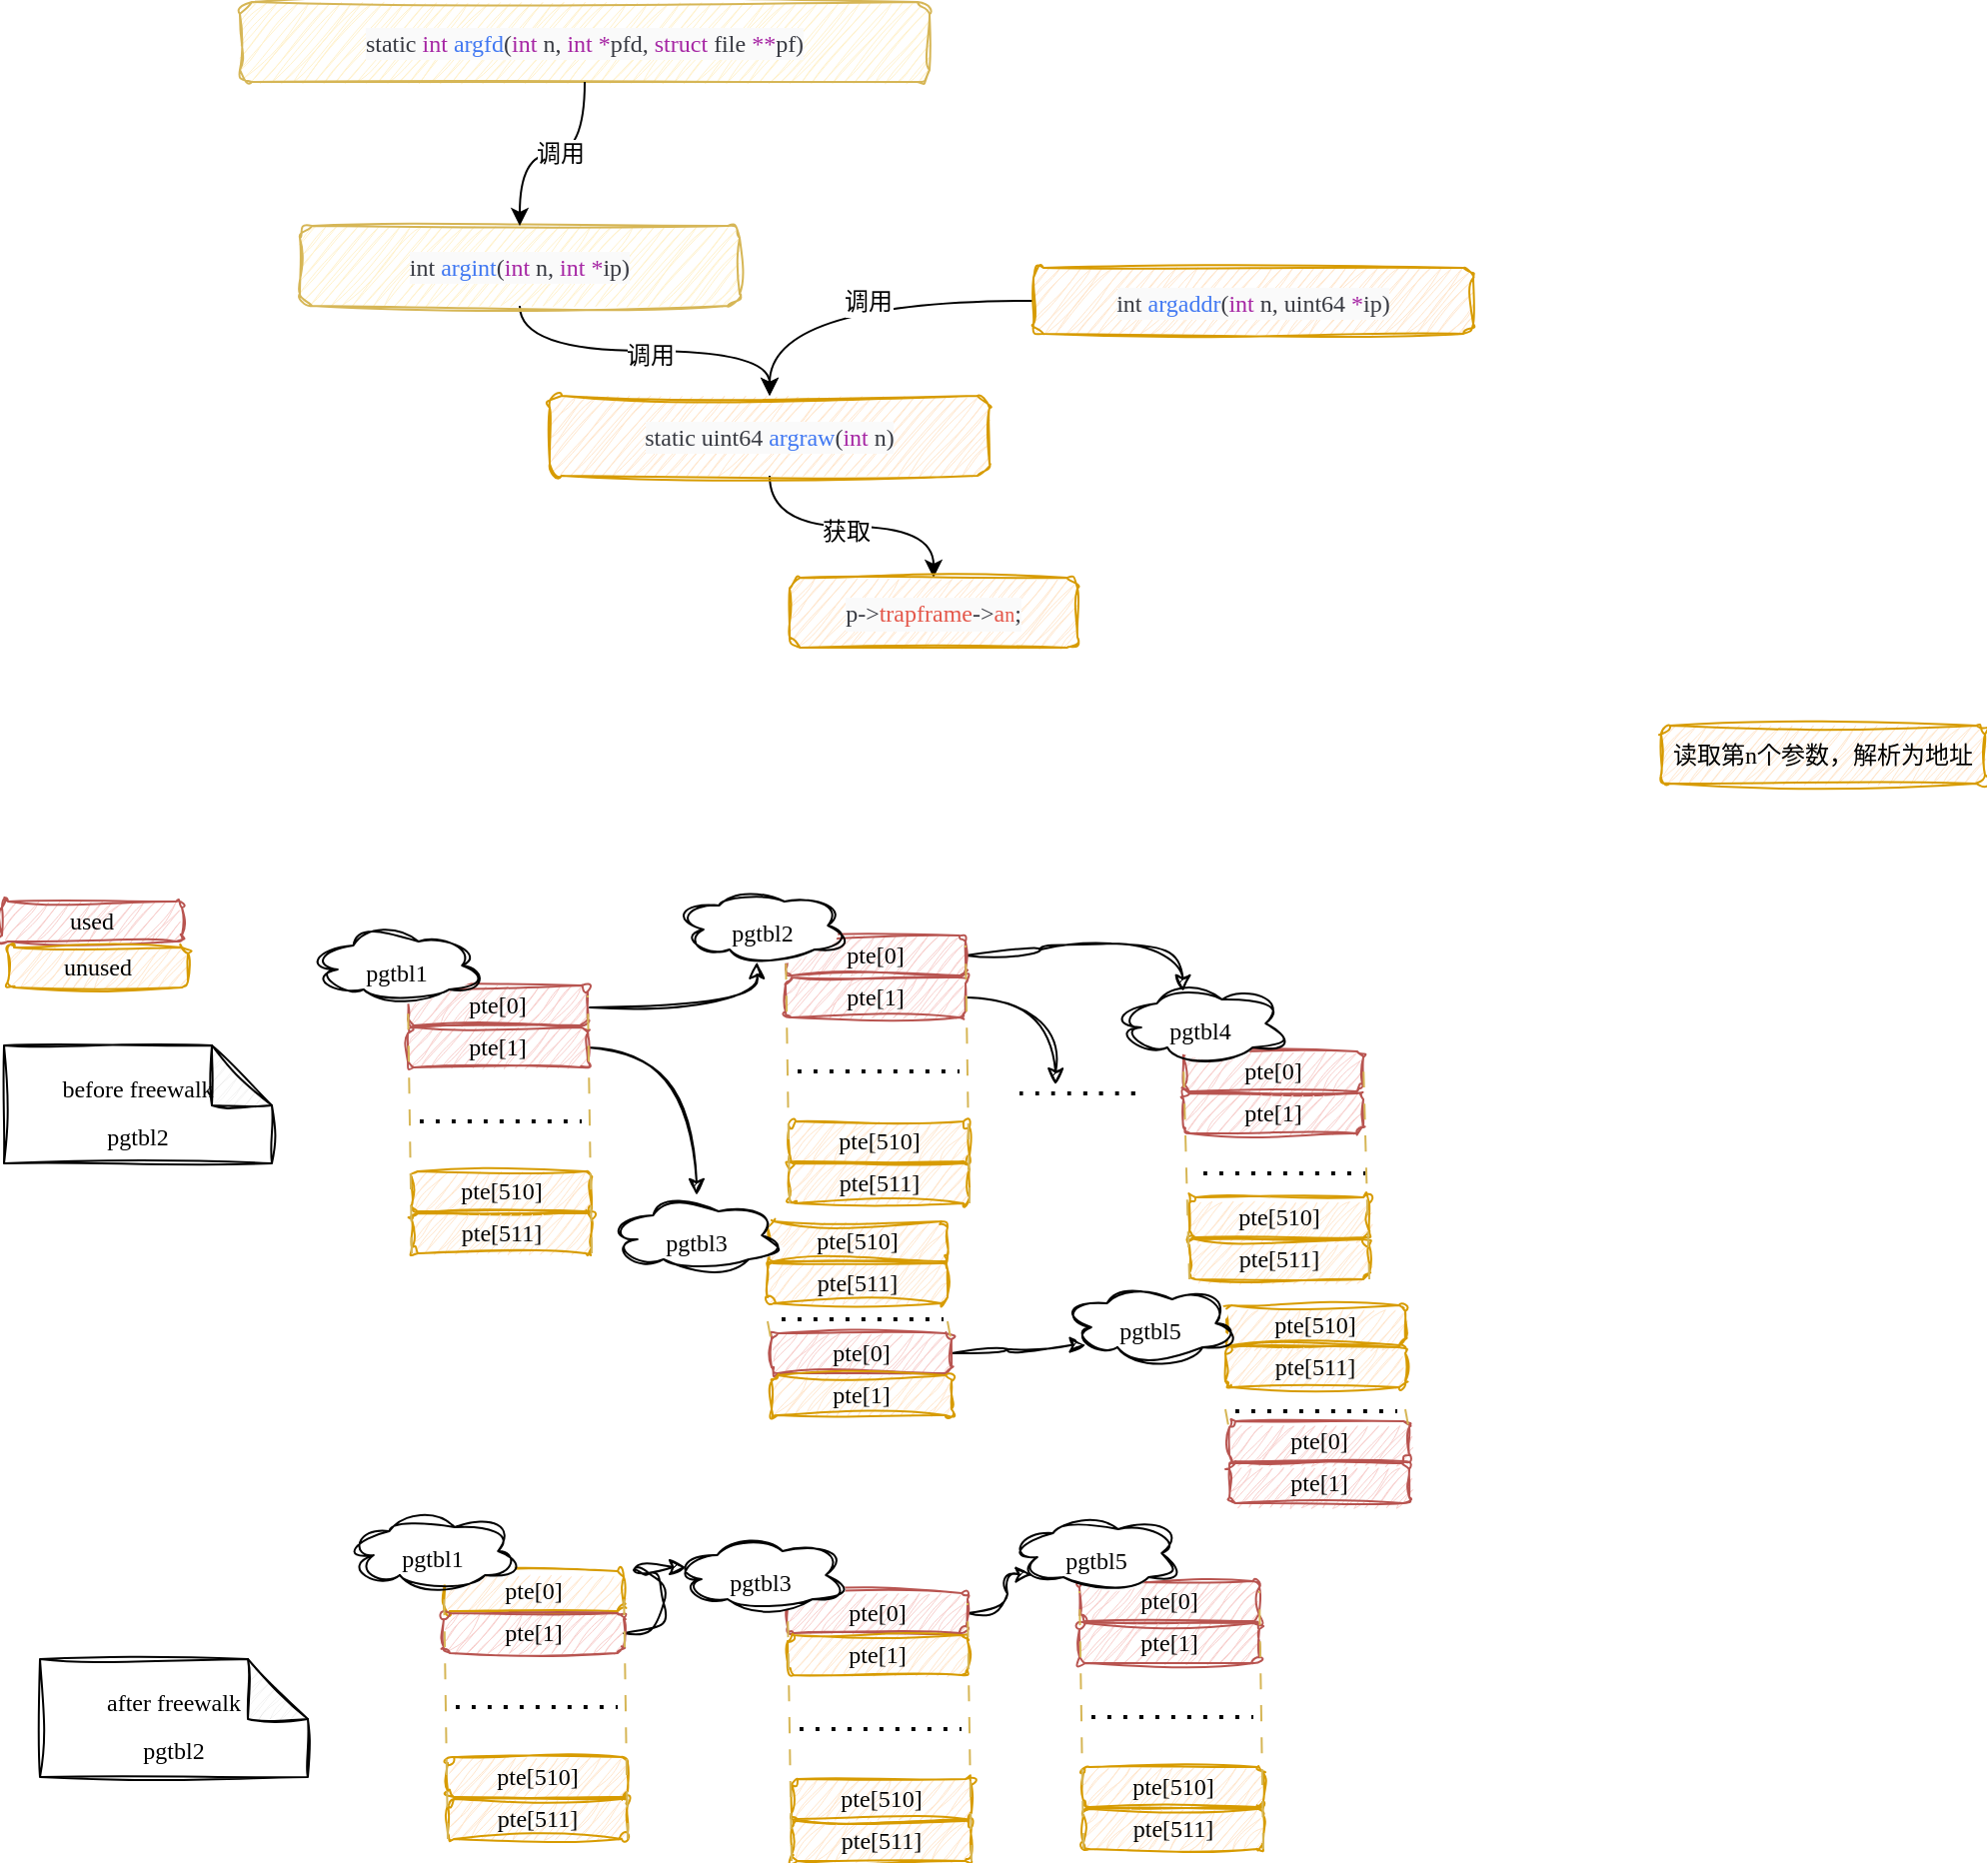 <mxfile version="21.6.8" type="github">
  <diagram name="第 1 页" id="Ilql6SfUar8j_LKBANnA">
    <mxGraphModel dx="1450" dy="574" grid="0" gridSize="10" guides="0" tooltips="1" connect="1" arrows="1" fold="1" page="0" pageScale="1" pageWidth="827" pageHeight="1169" math="0" shadow="0">
      <root>
        <mxCell id="0" />
        <mxCell id="1" parent="0" />
        <mxCell id="bTVZgc3JkK64k6gWGBFB-31" style="edgeStyle=orthogonalEdgeStyle;rounded=0;orthogonalLoop=1;jettySize=auto;html=1;fontFamily=Comic Sans MS;fontSize=12;fontColor=default;curved=1;" edge="1" parent="1" source="bTVZgc3JkK64k6gWGBFB-18" target="bTVZgc3JkK64k6gWGBFB-26">
          <mxGeometry relative="1" as="geometry" />
        </mxCell>
        <mxCell id="bTVZgc3JkK64k6gWGBFB-32" value="调用" style="edgeLabel;html=1;align=center;verticalAlign=middle;resizable=0;points=[];fontSize=12;fontFamily=Comic Sans MS;fontColor=default;" vertex="1" connectable="0" parent="bTVZgc3JkK64k6gWGBFB-31">
          <mxGeometry x="0.029" y="-2" relative="1" as="geometry">
            <mxPoint as="offset" />
          </mxGeometry>
        </mxCell>
        <mxCell id="bTVZgc3JkK64k6gWGBFB-18" value="&lt;p style=&quot;line-height: 114%; font-size: 13px;&quot;&gt;&lt;/p&gt;&lt;div style=&quot;color: rgb(56, 58, 66); background-color: rgb(250, 250, 250); line-height: 114%; font-size: 13px;&quot;&gt;&lt;div style=&quot;font-size: 12px; line-height: 16px;&quot;&gt;&lt;div&gt;int&amp;nbsp;&lt;span style=&quot;color: rgb(64, 120, 242);&quot;&gt;argint&lt;/span&gt;(&lt;span style=&quot;color: rgb(166, 38, 164);&quot;&gt;int&lt;/span&gt; n, &lt;span style=&quot;color: rgb(166, 38, 164);&quot;&gt;int&lt;/span&gt; &lt;span style=&quot;color: rgb(166, 38, 164);&quot;&gt;*&lt;/span&gt;ip)&lt;/div&gt;&lt;/div&gt;&lt;/div&gt;&lt;p style=&quot;font-size: 13px;&quot;&gt;&lt;/p&gt;" style="rounded=1;whiteSpace=wrap;html=1;fillColor=#fff2cc;strokeColor=#d6b656;sketch=1;curveFitting=1;jiggle=2;glass=0;shadow=0;rotation=0;fontFamily=Comic Sans MS;fontSize=13;" vertex="1" parent="1">
          <mxGeometry x="-145" y="121" width="220" height="40" as="geometry" />
        </mxCell>
        <mxCell id="bTVZgc3JkK64k6gWGBFB-34" style="edgeStyle=orthogonalEdgeStyle;shape=connector;curved=1;rounded=0;orthogonalLoop=1;jettySize=auto;html=1;exitX=0.5;exitY=1;exitDx=0;exitDy=0;labelBackgroundColor=default;strokeColor=default;fontFamily=Comic Sans MS;fontSize=12;fontColor=default;endArrow=classic;entryX=0.5;entryY=0;entryDx=0;entryDy=0;" edge="1" parent="1" source="bTVZgc3JkK64k6gWGBFB-26" target="bTVZgc3JkK64k6gWGBFB-36">
          <mxGeometry relative="1" as="geometry">
            <mxPoint x="204.552" y="299.172" as="targetPoint" />
          </mxGeometry>
        </mxCell>
        <mxCell id="bTVZgc3JkK64k6gWGBFB-35" value="获取" style="edgeLabel;html=1;align=center;verticalAlign=middle;resizable=0;points=[];fontSize=12;fontFamily=Comic Sans MS;fontColor=default;" vertex="1" connectable="0" parent="bTVZgc3JkK64k6gWGBFB-34">
          <mxGeometry x="-0.055" y="-2" relative="1" as="geometry">
            <mxPoint as="offset" />
          </mxGeometry>
        </mxCell>
        <mxCell id="bTVZgc3JkK64k6gWGBFB-26" value="&lt;div style=&quot;color: rgb(56, 58, 66); background-color: rgb(250, 250, 250); line-height: 16px; font-size: 13px;&quot;&gt;&lt;div style=&quot;font-size: 12px; line-height: 16px;&quot;&gt;&lt;div&gt;static uint64&amp;nbsp;&lt;span style=&quot;color: rgb(64, 120, 242);&quot;&gt;argraw&lt;/span&gt;(&lt;span style=&quot;color: rgb(166, 38, 164);&quot;&gt;int&lt;/span&gt; n)&lt;/div&gt;&lt;/div&gt;&lt;/div&gt;" style="rounded=1;whiteSpace=wrap;html=1;fillColor=#ffe6cc;strokeColor=#d79b00;glass=0;shadow=0;rotation=0;treeFolding=0;treeMoving=0;container=0;resizeHeight=0;disableMultiStrokeFill=0;sketch=1;curveFitting=1;jiggle=2;fontFamily=Comic Sans MS;fontSize=13;" vertex="1" parent="1">
          <mxGeometry x="-20" y="206" width="220" height="40" as="geometry" />
        </mxCell>
        <mxCell id="bTVZgc3JkK64k6gWGBFB-28" style="edgeStyle=orthogonalEdgeStyle;rounded=0;orthogonalLoop=1;jettySize=auto;html=1;entryX=0.5;entryY=0;entryDx=0;entryDy=0;fontFamily=Comic Sans MS;fontSize=12;fontColor=default;curved=1;" edge="1" parent="1" source="bTVZgc3JkK64k6gWGBFB-27" target="bTVZgc3JkK64k6gWGBFB-26">
          <mxGeometry relative="1" as="geometry" />
        </mxCell>
        <mxCell id="bTVZgc3JkK64k6gWGBFB-29" value="调用" style="edgeLabel;html=1;align=center;verticalAlign=middle;resizable=0;points=[];fontSize=12;fontFamily=Comic Sans MS;fontColor=default;" vertex="1" connectable="0" parent="bTVZgc3JkK64k6gWGBFB-28">
          <mxGeometry x="-0.073" relative="1" as="geometry">
            <mxPoint as="offset" />
          </mxGeometry>
        </mxCell>
        <mxCell id="bTVZgc3JkK64k6gWGBFB-27" value="&lt;div style=&quot;color: rgb(56, 58, 66); background-color: rgb(250, 250, 250); line-height: 16px; font-size: 13px;&quot;&gt;&lt;div style=&quot;font-size: 12px; line-height: 16px;&quot;&gt;&lt;div&gt;int&amp;nbsp;&lt;span style=&quot;color: rgb(64, 120, 242);&quot;&gt;argaddr&lt;/span&gt;(&lt;span style=&quot;color: rgb(166, 38, 164);&quot;&gt;int&lt;/span&gt; n, uint64 &lt;span style=&quot;color: rgb(166, 38, 164);&quot;&gt;*&lt;/span&gt;ip)&lt;/div&gt;&lt;/div&gt;&lt;/div&gt;" style="rounded=1;whiteSpace=wrap;html=1;fillColor=#ffe6cc;strokeColor=#d79b00;glass=0;shadow=0;rotation=0;treeFolding=0;treeMoving=0;container=0;resizeHeight=0;disableMultiStrokeFill=0;sketch=1;curveFitting=1;jiggle=2;fontFamily=Comic Sans MS;fontSize=13;" vertex="1" parent="1">
          <mxGeometry x="222" y="142" width="220" height="33" as="geometry" />
        </mxCell>
        <mxCell id="bTVZgc3JkK64k6gWGBFB-36" value="&lt;div style=&quot;color: rgb(56, 58, 66); background-color: rgb(250, 250, 250); line-height: 16px;&quot;&gt;p-&amp;gt;&lt;span style=&quot;color: #e45649;&quot;&gt;trapframe&lt;/span&gt;-&amp;gt;&lt;span style=&quot;color: #e45649;&quot;&gt;a&lt;span style=&quot;font-size: 10px;&quot;&gt;n&lt;/span&gt;&lt;/span&gt;;&lt;/div&gt;" style="rounded=1;whiteSpace=wrap;html=1;shadow=0;glass=0;sketch=1;jiggle=2;curveFitting=1;strokeColor=#d79b00;fontFamily=Comic Sans MS;fontSize=12;fontColor=default;fillColor=#ffe6cc;" vertex="1" parent="1">
          <mxGeometry x="100" y="297" width="144" height="35" as="geometry" />
        </mxCell>
        <mxCell id="bTVZgc3JkK64k6gWGBFB-37" value="读取第n个参数，解析为地址" style="rounded=1;whiteSpace=wrap;html=1;shadow=0;glass=0;sketch=1;jiggle=2;curveFitting=1;strokeColor=#d79b00;fontFamily=Comic Sans MS;fontSize=12;fontColor=default;fillColor=#ffe6cc;" vertex="1" parent="1">
          <mxGeometry x="536" y="371" width="162" height="29" as="geometry" />
        </mxCell>
        <mxCell id="bTVZgc3JkK64k6gWGBFB-38" value="&lt;p style=&quot;line-height: 114%; font-size: 13px;&quot;&gt;&lt;/p&gt;&lt;div style=&quot;color: rgb(56, 58, 66); background-color: rgb(250, 250, 250); line-height: 114%; font-size: 13px;&quot;&gt;&lt;div style=&quot;font-size: 12px; line-height: 16px;&quot;&gt;&lt;div style=&quot;text-align: left;&quot;&gt;static &lt;span style=&quot;color: rgb(166, 38, 164);&quot;&gt;int&amp;nbsp;&lt;/span&gt;&lt;span style=&quot;color: rgb(64, 120, 242);&quot;&gt;argfd&lt;/span&gt;(&lt;span style=&quot;color: rgb(166, 38, 164);&quot;&gt;int&lt;/span&gt; n, &lt;span style=&quot;color: rgb(166, 38, 164);&quot;&gt;int&lt;/span&gt; &lt;span style=&quot;color: rgb(166, 38, 164);&quot;&gt;*&lt;/span&gt;pfd, &lt;span style=&quot;color: rgb(166, 38, 164);&quot;&gt;struct&lt;/span&gt; file &lt;span style=&quot;color: rgb(166, 38, 164);&quot;&gt;**&lt;/span&gt;pf)&lt;br&gt;&lt;/div&gt;&lt;/div&gt;&lt;/div&gt;&lt;p style=&quot;font-size: 13px;&quot;&gt;&lt;/p&gt;" style="rounded=1;whiteSpace=wrap;html=1;fillColor=#fff2cc;strokeColor=#d6b656;sketch=1;curveFitting=1;jiggle=2;glass=0;shadow=0;rotation=0;fontFamily=Comic Sans MS;fontSize=13;" vertex="1" parent="1">
          <mxGeometry x="-175" y="9" width="345" height="40" as="geometry" />
        </mxCell>
        <mxCell id="bTVZgc3JkK64k6gWGBFB-39" style="edgeStyle=orthogonalEdgeStyle;rounded=0;orthogonalLoop=1;jettySize=auto;html=1;entryX=0.5;entryY=0;entryDx=0;entryDy=0;fontFamily=Comic Sans MS;fontSize=12;fontColor=default;curved=1;exitX=0.5;exitY=1;exitDx=0;exitDy=0;" edge="1" parent="1" source="bTVZgc3JkK64k6gWGBFB-38" target="bTVZgc3JkK64k6gWGBFB-18">
          <mxGeometry relative="1" as="geometry">
            <mxPoint x="232" y="168" as="sourcePoint" />
            <mxPoint x="100" y="216" as="targetPoint" />
          </mxGeometry>
        </mxCell>
        <mxCell id="bTVZgc3JkK64k6gWGBFB-40" value="调用" style="edgeLabel;html=1;align=center;verticalAlign=middle;resizable=0;points=[];fontSize=12;fontFamily=Comic Sans MS;fontColor=default;" vertex="1" connectable="0" parent="bTVZgc3JkK64k6gWGBFB-39">
          <mxGeometry x="-0.073" relative="1" as="geometry">
            <mxPoint as="offset" />
          </mxGeometry>
        </mxCell>
        <mxCell id="bTVZgc3JkK64k6gWGBFB-45" value="pte[0]" style="rounded=1;whiteSpace=wrap;html=1;fillColor=#f8cecc;strokeColor=#b85450;sketch=1;curveFitting=1;jiggle=2;glass=0;shadow=0;rotation=0;fontFamily=Comic Sans MS;fontSize=12;" vertex="1" parent="1">
          <mxGeometry x="-91" y="501" width="90" height="20" as="geometry" />
        </mxCell>
        <mxCell id="bTVZgc3JkK64k6gWGBFB-72" style="edgeStyle=orthogonalEdgeStyle;rounded=0;sketch=1;hachureGap=4;jiggle=2;curveFitting=1;orthogonalLoop=1;jettySize=auto;html=1;entryX=0.467;entryY=0.958;entryDx=0;entryDy=0;entryPerimeter=0;fontFamily=Comic Sans MS;fontSource=https%3A%2F%2Ffonts.googleapis.com%2Fcss%3Ffamily%3DArchitects%2BDaughter;fontSize=20;fontColor=default;curved=1;" edge="1" parent="1" target="bTVZgc3JkK64k6gWGBFB-62">
          <mxGeometry relative="1" as="geometry">
            <mxPoint y="512" as="sourcePoint" />
          </mxGeometry>
        </mxCell>
        <mxCell id="bTVZgc3JkK64k6gWGBFB-83" style="edgeStyle=orthogonalEdgeStyle;shape=connector;curved=1;rounded=0;sketch=1;hachureGap=4;jiggle=2;curveFitting=1;orthogonalLoop=1;jettySize=auto;html=1;labelBackgroundColor=default;strokeColor=default;fontFamily=Comic Sans MS;fontSource=https%3A%2F%2Ffonts.googleapis.com%2Fcss%3Ffamily%3DArchitects%2BDaughter;fontSize=20;fontColor=default;endArrow=classic;" edge="1" parent="1" source="bTVZgc3JkK64k6gWGBFB-46" target="bTVZgc3JkK64k6gWGBFB-70">
          <mxGeometry relative="1" as="geometry" />
        </mxCell>
        <mxCell id="bTVZgc3JkK64k6gWGBFB-46" value="pte[1]" style="rounded=1;whiteSpace=wrap;html=1;fillColor=#f8cecc;strokeColor=#b85450;sketch=1;curveFitting=1;jiggle=2;glass=0;shadow=0;rotation=0;fontFamily=Comic Sans MS;fontSize=12;" vertex="1" parent="1">
          <mxGeometry x="-91" y="522" width="90" height="20" as="geometry" />
        </mxCell>
        <mxCell id="bTVZgc3JkK64k6gWGBFB-47" value="pte[510]" style="rounded=1;whiteSpace=wrap;html=1;fillColor=#ffe6cc;strokeColor=#d79b00;sketch=1;curveFitting=1;jiggle=2;glass=0;shadow=0;rotation=0;fontFamily=Comic Sans MS;fontSize=12;" vertex="1" parent="1">
          <mxGeometry x="-89" y="594" width="90" height="20" as="geometry" />
        </mxCell>
        <mxCell id="bTVZgc3JkK64k6gWGBFB-48" value="pte[511]" style="rounded=1;whiteSpace=wrap;html=1;fillColor=#ffe6cc;strokeColor=#d79b00;sketch=1;curveFitting=1;jiggle=2;glass=0;shadow=0;rotation=0;fontFamily=Comic Sans MS;fontSize=12;fontColor=default;" vertex="1" parent="1">
          <mxGeometry x="-89" y="615" width="90" height="20" as="geometry" />
        </mxCell>
        <mxCell id="bTVZgc3JkK64k6gWGBFB-49" value="" style="endArrow=none;dashed=1;html=1;dashPattern=1 3;strokeWidth=2;rounded=0;labelBackgroundColor=default;strokeColor=default;fontFamily=Comic Sans MS;fontSize=12;fontColor=default;shape=connector;curved=1;" edge="1" parent="1">
          <mxGeometry width="50" height="50" relative="1" as="geometry">
            <mxPoint x="-85" y="569" as="sourcePoint" />
            <mxPoint x="-4" y="569" as="targetPoint" />
          </mxGeometry>
        </mxCell>
        <mxCell id="bTVZgc3JkK64k6gWGBFB-50" value="" style="endArrow=none;html=1;rounded=0;labelBackgroundColor=default;strokeColor=#d6b656;fontFamily=Comic Sans MS;fontSize=12;fontColor=default;shape=connector;curved=1;entryX=0;entryY=0.25;entryDx=0;entryDy=0;exitX=0;exitY=1;exitDx=0;exitDy=0;fillColor=#fff2cc;dashed=1;dashPattern=8 8;" edge="1" parent="1" source="bTVZgc3JkK64k6gWGBFB-48" target="bTVZgc3JkK64k6gWGBFB-45">
          <mxGeometry width="50" height="50" relative="1" as="geometry">
            <mxPoint x="111" y="615" as="sourcePoint" />
            <mxPoint x="161" y="565" as="targetPoint" />
          </mxGeometry>
        </mxCell>
        <mxCell id="bTVZgc3JkK64k6gWGBFB-51" value="" style="endArrow=none;html=1;rounded=0;labelBackgroundColor=default;strokeColor=#d6b656;fontFamily=Comic Sans MS;fontSize=12;fontColor=default;shape=connector;curved=1;entryX=1;entryY=0.25;entryDx=0;entryDy=0;exitX=1;exitY=1;exitDx=0;exitDy=0;fillColor=#fff2cc;dashed=1;dashPattern=8 8;" edge="1" parent="1" source="bTVZgc3JkK64k6gWGBFB-48" target="bTVZgc3JkK64k6gWGBFB-45">
          <mxGeometry width="50" height="50" relative="1" as="geometry">
            <mxPoint x="-79" y="645" as="sourcePoint" />
            <mxPoint x="-81" y="516" as="targetPoint" />
          </mxGeometry>
        </mxCell>
        <mxCell id="bTVZgc3JkK64k6gWGBFB-53" value="&lt;font style=&quot;font-size: 12px;&quot;&gt;pgtbl1&lt;/font&gt;" style="ellipse;shape=cloud;whiteSpace=wrap;html=1;sketch=1;hachureGap=4;jiggle=2;curveFitting=1;fontFamily=Comic Sans MS;fontSize=20;" vertex="1" parent="1">
          <mxGeometry x="-140" y="471" width="87" height="40" as="geometry" />
        </mxCell>
        <mxCell id="bTVZgc3JkK64k6gWGBFB-86" style="edgeStyle=orthogonalEdgeStyle;shape=connector;curved=1;rounded=0;sketch=1;hachureGap=4;jiggle=2;curveFitting=1;orthogonalLoop=1;jettySize=auto;html=1;entryX=0.4;entryY=0.1;entryDx=0;entryDy=0;entryPerimeter=0;labelBackgroundColor=default;strokeColor=default;fontFamily=Comic Sans MS;fontSource=https%3A%2F%2Ffonts.googleapis.com%2Fcss%3Ffamily%3DArchitects%2BDaughter;fontSize=20;fontColor=default;endArrow=classic;" edge="1" parent="1" source="bTVZgc3JkK64k6gWGBFB-55" target="bTVZgc3JkK64k6gWGBFB-85">
          <mxGeometry relative="1" as="geometry" />
        </mxCell>
        <mxCell id="bTVZgc3JkK64k6gWGBFB-55" value="pte[0]" style="rounded=1;whiteSpace=wrap;html=1;fillColor=#f8cecc;strokeColor=#b85450;sketch=1;curveFitting=1;jiggle=2;glass=0;shadow=0;rotation=0;fontFamily=Comic Sans MS;fontSize=12;" vertex="1" parent="1">
          <mxGeometry x="98" y="476" width="90" height="20" as="geometry" />
        </mxCell>
        <mxCell id="bTVZgc3JkK64k6gWGBFB-97" style="edgeStyle=orthogonalEdgeStyle;shape=connector;curved=1;rounded=0;sketch=1;hachureGap=4;jiggle=2;curveFitting=1;orthogonalLoop=1;jettySize=auto;html=1;labelBackgroundColor=default;strokeColor=default;fontFamily=Comic Sans MS;fontSource=https%3A%2F%2Ffonts.googleapis.com%2Fcss%3Ffamily%3DArchitects%2BDaughter;fontSize=20;fontColor=default;endArrow=classic;" edge="1" parent="1" source="bTVZgc3JkK64k6gWGBFB-56">
          <mxGeometry relative="1" as="geometry">
            <mxPoint x="233.0" y="550.667" as="targetPoint" />
          </mxGeometry>
        </mxCell>
        <mxCell id="bTVZgc3JkK64k6gWGBFB-56" value="pte[1]" style="rounded=1;whiteSpace=wrap;html=1;fillColor=#f8cecc;strokeColor=#b85450;sketch=1;curveFitting=1;jiggle=2;glass=0;shadow=0;rotation=0;fontFamily=Comic Sans MS;fontSize=12;" vertex="1" parent="1">
          <mxGeometry x="98" y="497" width="90" height="20" as="geometry" />
        </mxCell>
        <mxCell id="bTVZgc3JkK64k6gWGBFB-57" value="pte[510]" style="rounded=1;whiteSpace=wrap;html=1;fillColor=#ffe6cc;strokeColor=#d79b00;sketch=1;curveFitting=1;jiggle=2;glass=0;shadow=0;rotation=0;fontFamily=Comic Sans MS;fontSize=12;fontColor=default;" vertex="1" parent="1">
          <mxGeometry x="100" y="569" width="90" height="20" as="geometry" />
        </mxCell>
        <mxCell id="bTVZgc3JkK64k6gWGBFB-58" value="pte[511]" style="rounded=1;whiteSpace=wrap;html=1;fillColor=#ffe6cc;strokeColor=#d79b00;sketch=1;curveFitting=1;jiggle=2;glass=0;shadow=0;rotation=0;fontFamily=Comic Sans MS;fontSize=12;fontColor=default;" vertex="1" parent="1">
          <mxGeometry x="100" y="590" width="90" height="20" as="geometry" />
        </mxCell>
        <mxCell id="bTVZgc3JkK64k6gWGBFB-59" value="" style="endArrow=none;dashed=1;html=1;dashPattern=1 3;strokeWidth=2;rounded=0;labelBackgroundColor=default;strokeColor=default;fontFamily=Comic Sans MS;fontSize=12;fontColor=default;shape=connector;curved=1;" edge="1" parent="1">
          <mxGeometry width="50" height="50" relative="1" as="geometry">
            <mxPoint x="104" y="544" as="sourcePoint" />
            <mxPoint x="185" y="544" as="targetPoint" />
          </mxGeometry>
        </mxCell>
        <mxCell id="bTVZgc3JkK64k6gWGBFB-60" value="" style="endArrow=none;html=1;rounded=0;labelBackgroundColor=default;strokeColor=#d6b656;fontFamily=Comic Sans MS;fontSize=12;fontColor=default;shape=connector;curved=1;entryX=0;entryY=0.25;entryDx=0;entryDy=0;exitX=0;exitY=1;exitDx=0;exitDy=0;fillColor=#fff2cc;dashed=1;dashPattern=8 8;" edge="1" parent="1" source="bTVZgc3JkK64k6gWGBFB-58" target="bTVZgc3JkK64k6gWGBFB-55">
          <mxGeometry width="50" height="50" relative="1" as="geometry">
            <mxPoint x="300" y="590" as="sourcePoint" />
            <mxPoint x="350" y="540" as="targetPoint" />
          </mxGeometry>
        </mxCell>
        <mxCell id="bTVZgc3JkK64k6gWGBFB-61" value="" style="endArrow=none;html=1;rounded=0;labelBackgroundColor=default;strokeColor=#d6b656;fontFamily=Comic Sans MS;fontSize=12;fontColor=default;shape=connector;curved=1;entryX=1;entryY=0.25;entryDx=0;entryDy=0;exitX=1;exitY=1;exitDx=0;exitDy=0;fillColor=#fff2cc;dashed=1;dashPattern=8 8;" edge="1" parent="1" source="bTVZgc3JkK64k6gWGBFB-58" target="bTVZgc3JkK64k6gWGBFB-55">
          <mxGeometry width="50" height="50" relative="1" as="geometry">
            <mxPoint x="110" y="620" as="sourcePoint" />
            <mxPoint x="108" y="491" as="targetPoint" />
          </mxGeometry>
        </mxCell>
        <mxCell id="bTVZgc3JkK64k6gWGBFB-62" value="&lt;font style=&quot;font-size: 12px;&quot;&gt;pgtbl2&lt;/font&gt;" style="ellipse;shape=cloud;whiteSpace=wrap;html=1;sketch=1;hachureGap=4;jiggle=2;curveFitting=1;fontFamily=Comic Sans MS;fontSize=20;" vertex="1" parent="1">
          <mxGeometry x="43" y="451" width="87" height="40" as="geometry" />
        </mxCell>
        <mxCell id="bTVZgc3JkK64k6gWGBFB-96" style="edgeStyle=orthogonalEdgeStyle;shape=connector;curved=1;rounded=0;sketch=1;hachureGap=4;jiggle=2;curveFitting=1;orthogonalLoop=1;jettySize=auto;html=1;entryX=0.13;entryY=0.77;entryDx=0;entryDy=0;entryPerimeter=0;labelBackgroundColor=default;strokeColor=default;fontFamily=Comic Sans MS;fontSource=https%3A%2F%2Ffonts.googleapis.com%2Fcss%3Ffamily%3DArchitects%2BDaughter;fontSize=20;fontColor=default;endArrow=classic;" edge="1" parent="1" source="bTVZgc3JkK64k6gWGBFB-63" target="bTVZgc3JkK64k6gWGBFB-94">
          <mxGeometry relative="1" as="geometry" />
        </mxCell>
        <mxCell id="bTVZgc3JkK64k6gWGBFB-63" value="pte[0]" style="rounded=1;whiteSpace=wrap;html=1;fillColor=#f8cecc;strokeColor=#b85450;sketch=1;curveFitting=1;jiggle=2;glass=0;shadow=0;rotation=0;fontFamily=Comic Sans MS;fontSize=12;" vertex="1" parent="1">
          <mxGeometry x="91" y="675" width="90" height="20" as="geometry" />
        </mxCell>
        <mxCell id="bTVZgc3JkK64k6gWGBFB-64" value="pte[1]" style="rounded=1;whiteSpace=wrap;html=1;fillColor=#ffe6cc;strokeColor=#d79b00;sketch=1;curveFitting=1;jiggle=2;glass=0;shadow=0;rotation=0;fontFamily=Comic Sans MS;fontSize=12;" vertex="1" parent="1">
          <mxGeometry x="91" y="696" width="90" height="20" as="geometry" />
        </mxCell>
        <mxCell id="bTVZgc3JkK64k6gWGBFB-65" value="pte[510]" style="rounded=1;whiteSpace=wrap;html=1;fillColor=#ffe6cc;strokeColor=#d79b00;sketch=1;curveFitting=1;jiggle=2;glass=0;shadow=0;rotation=0;fontFamily=Comic Sans MS;fontSize=12;fontColor=default;" vertex="1" parent="1">
          <mxGeometry x="89" y="619" width="90" height="20" as="geometry" />
        </mxCell>
        <mxCell id="bTVZgc3JkK64k6gWGBFB-66" value="pte[511]" style="rounded=1;whiteSpace=wrap;html=1;fillColor=#ffe6cc;strokeColor=#d79b00;sketch=1;curveFitting=1;jiggle=2;glass=0;shadow=0;rotation=0;fontFamily=Comic Sans MS;fontSize=12;fontColor=default;" vertex="1" parent="1">
          <mxGeometry x="89" y="640" width="90" height="20" as="geometry" />
        </mxCell>
        <mxCell id="bTVZgc3JkK64k6gWGBFB-67" value="" style="endArrow=none;dashed=1;html=1;dashPattern=1 3;strokeWidth=2;rounded=0;labelBackgroundColor=default;strokeColor=default;fontFamily=Comic Sans MS;fontSize=12;fontColor=default;shape=connector;curved=1;" edge="1" parent="1">
          <mxGeometry width="50" height="50" relative="1" as="geometry">
            <mxPoint x="96" y="668" as="sourcePoint" />
            <mxPoint x="177" y="668" as="targetPoint" />
          </mxGeometry>
        </mxCell>
        <mxCell id="bTVZgc3JkK64k6gWGBFB-68" value="" style="endArrow=none;html=1;rounded=0;labelBackgroundColor=default;strokeColor=#d6b656;fontFamily=Comic Sans MS;fontSize=12;fontColor=default;shape=connector;curved=1;entryX=0;entryY=0.25;entryDx=0;entryDy=0;exitX=0;exitY=1;exitDx=0;exitDy=0;fillColor=#fff2cc;dashed=1;dashPattern=8 8;" edge="1" parent="1" target="bTVZgc3JkK64k6gWGBFB-63">
          <mxGeometry width="50" height="50" relative="1" as="geometry">
            <mxPoint x="89.0" y="669" as="sourcePoint" />
            <mxPoint x="343" y="739" as="targetPoint" />
          </mxGeometry>
        </mxCell>
        <mxCell id="bTVZgc3JkK64k6gWGBFB-69" value="" style="endArrow=none;html=1;rounded=0;labelBackgroundColor=default;strokeColor=#d6b656;fontFamily=Comic Sans MS;fontSize=12;fontColor=default;shape=connector;curved=1;entryX=1;entryY=0.25;entryDx=0;entryDy=0;exitX=1;exitY=1;exitDx=0;exitDy=0;fillColor=#fff2cc;dashed=1;dashPattern=8 8;" edge="1" parent="1" target="bTVZgc3JkK64k6gWGBFB-63">
          <mxGeometry width="50" height="50" relative="1" as="geometry">
            <mxPoint x="179" y="669" as="sourcePoint" />
            <mxPoint x="101" y="690" as="targetPoint" />
          </mxGeometry>
        </mxCell>
        <mxCell id="bTVZgc3JkK64k6gWGBFB-70" value="&lt;font style=&quot;font-size: 12px;&quot;&gt;pgtbl3&lt;/font&gt;" style="ellipse;shape=cloud;whiteSpace=wrap;html=1;sketch=1;hachureGap=4;jiggle=2;curveFitting=1;fontFamily=Comic Sans MS;fontSize=20;" vertex="1" parent="1">
          <mxGeometry x="10" y="606" width="87" height="40" as="geometry" />
        </mxCell>
        <mxCell id="bTVZgc3JkK64k6gWGBFB-75" value="&lt;font style=&quot;font-size: 12px;&quot;&gt;before freewalk&lt;br&gt;pgtbl2&lt;br&gt;&lt;/font&gt;" style="shape=note;whiteSpace=wrap;html=1;backgroundOutline=1;darkOpacity=0.05;sketch=1;hachureGap=4;jiggle=2;curveFitting=1;strokeColor=default;fontFamily=Comic Sans MS;fontSource=https%3A%2F%2Ffonts.googleapis.com%2Fcss%3Ffamily%3DArchitects%2BDaughter;fontSize=20;fontColor=default;fillColor=default;" vertex="1" parent="1">
          <mxGeometry x="-293" y="531" width="134" height="59" as="geometry" />
        </mxCell>
        <mxCell id="bTVZgc3JkK64k6gWGBFB-76" value="pte[0]" style="rounded=1;whiteSpace=wrap;html=1;fillColor=#f8cecc;strokeColor=#b85450;sketch=1;curveFitting=1;jiggle=2;glass=0;shadow=0;rotation=0;fontFamily=Comic Sans MS;fontSize=12;" vertex="1" parent="1">
          <mxGeometry x="297" y="534" width="90" height="20" as="geometry" />
        </mxCell>
        <mxCell id="bTVZgc3JkK64k6gWGBFB-77" value="pte[1]" style="rounded=1;whiteSpace=wrap;html=1;fillColor=#f8cecc;strokeColor=#b85450;sketch=1;curveFitting=1;jiggle=2;glass=0;shadow=0;rotation=0;fontFamily=Comic Sans MS;fontSize=12;" vertex="1" parent="1">
          <mxGeometry x="297" y="555" width="90" height="20" as="geometry" />
        </mxCell>
        <mxCell id="bTVZgc3JkK64k6gWGBFB-78" value="pte[510]" style="rounded=1;whiteSpace=wrap;html=1;fillColor=#ffe6cc;strokeColor=#d79b00;sketch=1;curveFitting=1;jiggle=2;glass=0;shadow=0;rotation=0;fontFamily=Comic Sans MS;fontSize=12;fontColor=default;" vertex="1" parent="1">
          <mxGeometry x="300" y="607" width="90" height="20" as="geometry" />
        </mxCell>
        <mxCell id="bTVZgc3JkK64k6gWGBFB-79" value="pte[511]" style="rounded=1;whiteSpace=wrap;html=1;fillColor=#ffe6cc;strokeColor=#d79b00;sketch=1;curveFitting=1;jiggle=2;glass=0;shadow=0;rotation=0;fontFamily=Comic Sans MS;fontSize=12;fontColor=default;" vertex="1" parent="1">
          <mxGeometry x="300" y="628" width="90" height="20" as="geometry" />
        </mxCell>
        <mxCell id="bTVZgc3JkK64k6gWGBFB-80" value="" style="endArrow=none;dashed=1;html=1;dashPattern=1 3;strokeWidth=2;rounded=0;labelBackgroundColor=default;strokeColor=default;fontFamily=Comic Sans MS;fontSize=12;fontColor=default;shape=connector;curved=1;" edge="1" parent="1">
          <mxGeometry width="50" height="50" relative="1" as="geometry">
            <mxPoint x="307" y="595" as="sourcePoint" />
            <mxPoint x="388" y="595" as="targetPoint" />
          </mxGeometry>
        </mxCell>
        <mxCell id="bTVZgc3JkK64k6gWGBFB-81" value="" style="endArrow=none;html=1;rounded=0;labelBackgroundColor=default;strokeColor=#d6b656;fontFamily=Comic Sans MS;fontSize=12;fontColor=default;shape=connector;curved=1;entryX=0;entryY=0.25;entryDx=0;entryDy=0;exitX=0;exitY=1;exitDx=0;exitDy=0;fillColor=#fff2cc;dashed=1;dashPattern=8 8;" edge="1" parent="1" source="bTVZgc3JkK64k6gWGBFB-79" target="bTVZgc3JkK64k6gWGBFB-76">
          <mxGeometry width="50" height="50" relative="1" as="geometry">
            <mxPoint x="499" y="648" as="sourcePoint" />
            <mxPoint x="549" y="598" as="targetPoint" />
          </mxGeometry>
        </mxCell>
        <mxCell id="bTVZgc3JkK64k6gWGBFB-82" value="" style="endArrow=none;html=1;rounded=0;labelBackgroundColor=default;strokeColor=#d6b656;fontFamily=Comic Sans MS;fontSize=12;fontColor=default;shape=connector;curved=1;entryX=1;entryY=0.25;entryDx=0;entryDy=0;exitX=1;exitY=1;exitDx=0;exitDy=0;fillColor=#fff2cc;dashed=1;dashPattern=8 8;" edge="1" parent="1" source="bTVZgc3JkK64k6gWGBFB-79" target="bTVZgc3JkK64k6gWGBFB-76">
          <mxGeometry width="50" height="50" relative="1" as="geometry">
            <mxPoint x="309" y="678" as="sourcePoint" />
            <mxPoint x="307" y="549" as="targetPoint" />
          </mxGeometry>
        </mxCell>
        <mxCell id="bTVZgc3JkK64k6gWGBFB-85" value="&lt;font style=&quot;font-size: 12px;&quot;&gt;pgtbl4&lt;/font&gt;" style="ellipse;shape=cloud;whiteSpace=wrap;html=1;sketch=1;hachureGap=4;jiggle=2;curveFitting=1;fontFamily=Comic Sans MS;fontSize=20;" vertex="1" parent="1">
          <mxGeometry x="262" y="500" width="87" height="40" as="geometry" />
        </mxCell>
        <mxCell id="bTVZgc3JkK64k6gWGBFB-87" value="pte[0]" style="rounded=1;whiteSpace=wrap;html=1;fillColor=#f8cecc;strokeColor=#b85450;sketch=1;curveFitting=1;jiggle=2;glass=0;shadow=0;rotation=0;fontFamily=Comic Sans MS;fontSize=12;" vertex="1" parent="1">
          <mxGeometry x="320" y="719" width="90" height="20" as="geometry" />
        </mxCell>
        <mxCell id="bTVZgc3JkK64k6gWGBFB-88" value="pte[1]" style="rounded=1;whiteSpace=wrap;html=1;fillColor=#f8cecc;strokeColor=#b85450;sketch=1;curveFitting=1;jiggle=2;glass=0;shadow=0;rotation=0;fontFamily=Comic Sans MS;fontSize=12;" vertex="1" parent="1">
          <mxGeometry x="320" y="740" width="90" height="20" as="geometry" />
        </mxCell>
        <mxCell id="bTVZgc3JkK64k6gWGBFB-89" value="pte[510]" style="rounded=1;whiteSpace=wrap;html=1;fillColor=#ffe6cc;strokeColor=#d79b00;sketch=1;curveFitting=1;jiggle=2;glass=0;shadow=0;rotation=0;fontFamily=Comic Sans MS;fontSize=12;fontColor=default;" vertex="1" parent="1">
          <mxGeometry x="318" y="661" width="90" height="20" as="geometry" />
        </mxCell>
        <mxCell id="bTVZgc3JkK64k6gWGBFB-90" value="pte[511]" style="rounded=1;whiteSpace=wrap;html=1;fillColor=#ffe6cc;strokeColor=#d79b00;sketch=1;curveFitting=1;jiggle=2;glass=0;shadow=0;rotation=0;fontFamily=Comic Sans MS;fontSize=12;fontColor=default;" vertex="1" parent="1">
          <mxGeometry x="318" y="682" width="90" height="20" as="geometry" />
        </mxCell>
        <mxCell id="bTVZgc3JkK64k6gWGBFB-91" value="" style="endArrow=none;dashed=1;html=1;dashPattern=1 3;strokeWidth=2;rounded=0;labelBackgroundColor=default;strokeColor=default;fontFamily=Comic Sans MS;fontSize=12;fontColor=default;shape=connector;curved=1;" edge="1" parent="1">
          <mxGeometry width="50" height="50" relative="1" as="geometry">
            <mxPoint x="323" y="714" as="sourcePoint" />
            <mxPoint x="404" y="714" as="targetPoint" />
          </mxGeometry>
        </mxCell>
        <mxCell id="bTVZgc3JkK64k6gWGBFB-92" value="" style="endArrow=none;html=1;rounded=0;labelBackgroundColor=default;strokeColor=#d6b656;fontFamily=Comic Sans MS;fontSize=12;fontColor=default;shape=connector;curved=1;entryX=0;entryY=0.25;entryDx=0;entryDy=0;exitX=0;exitY=1;exitDx=0;exitDy=0;fillColor=#fff2cc;dashed=1;dashPattern=8 8;" edge="1" parent="1" target="bTVZgc3JkK64k6gWGBFB-87">
          <mxGeometry width="50" height="50" relative="1" as="geometry">
            <mxPoint x="318" y="713" as="sourcePoint" />
            <mxPoint x="525" y="762" as="targetPoint" />
          </mxGeometry>
        </mxCell>
        <mxCell id="bTVZgc3JkK64k6gWGBFB-93" value="" style="endArrow=none;html=1;rounded=0;labelBackgroundColor=default;strokeColor=#d6b656;fontFamily=Comic Sans MS;fontSize=12;fontColor=default;shape=connector;curved=1;entryX=1;entryY=0.25;entryDx=0;entryDy=0;exitX=1;exitY=1;exitDx=0;exitDy=0;fillColor=#fff2cc;dashed=1;dashPattern=8 8;" edge="1" parent="1" target="bTVZgc3JkK64k6gWGBFB-87">
          <mxGeometry width="50" height="50" relative="1" as="geometry">
            <mxPoint x="408" y="713" as="sourcePoint" />
            <mxPoint x="283" y="713" as="targetPoint" />
          </mxGeometry>
        </mxCell>
        <mxCell id="bTVZgc3JkK64k6gWGBFB-94" value="&lt;font style=&quot;font-size: 12px;&quot;&gt;pgtbl5&lt;/font&gt;" style="ellipse;shape=cloud;whiteSpace=wrap;html=1;sketch=1;hachureGap=4;jiggle=2;curveFitting=1;fontFamily=Comic Sans MS;fontSize=20;" vertex="1" parent="1">
          <mxGeometry x="237" y="650" width="87" height="40" as="geometry" />
        </mxCell>
        <mxCell id="bTVZgc3JkK64k6gWGBFB-98" value="" style="endArrow=none;dashed=1;html=1;dashPattern=1 3;strokeWidth=2;rounded=0;labelBackgroundColor=default;strokeColor=default;fontFamily=Comic Sans MS;fontSize=12;fontColor=default;shape=connector;curved=1;" edge="1" parent="1">
          <mxGeometry width="50" height="50" relative="1" as="geometry">
            <mxPoint x="215" y="555" as="sourcePoint" />
            <mxPoint x="274" y="555" as="targetPoint" />
          </mxGeometry>
        </mxCell>
        <mxCell id="bTVZgc3JkK64k6gWGBFB-99" value="&lt;font style=&quot;font-size: 12px;&quot;&gt;after freewalk&lt;br&gt;pgtbl2&lt;br&gt;&lt;/font&gt;" style="shape=note;whiteSpace=wrap;html=1;backgroundOutline=1;darkOpacity=0.05;sketch=1;hachureGap=4;jiggle=2;curveFitting=1;strokeColor=default;fontFamily=Comic Sans MS;fontSource=https%3A%2F%2Ffonts.googleapis.com%2Fcss%3Ffamily%3DArchitects%2BDaughter;fontSize=20;fontColor=default;fillColor=default;" vertex="1" parent="1">
          <mxGeometry x="-275" y="838" width="134" height="59" as="geometry" />
        </mxCell>
        <mxCell id="bTVZgc3JkK64k6gWGBFB-146" value="pte[0]" style="rounded=1;whiteSpace=wrap;html=1;fillColor=#ffe6cc;strokeColor=#d79b00;sketch=1;curveFitting=1;jiggle=2;glass=0;shadow=0;rotation=0;fontFamily=Comic Sans MS;fontSize=12;" vertex="1" parent="1">
          <mxGeometry x="-73" y="794" width="90" height="20" as="geometry" />
        </mxCell>
        <mxCell id="bTVZgc3JkK64k6gWGBFB-148" style="edgeStyle=orthogonalEdgeStyle;shape=connector;curved=1;rounded=0;sketch=1;hachureGap=4;jiggle=2;curveFitting=1;orthogonalLoop=1;jettySize=auto;html=1;labelBackgroundColor=default;strokeColor=default;fontFamily=Comic Sans MS;fontSource=https%3A%2F%2Ffonts.googleapis.com%2Fcss%3Ffamily%3DArchitects%2BDaughter;fontSize=20;fontColor=default;endArrow=classic;entryX=0.07;entryY=0.4;entryDx=0;entryDy=0;entryPerimeter=0;" edge="1" parent="1" source="bTVZgc3JkK64k6gWGBFB-149" target="bTVZgc3JkK64k6gWGBFB-174">
          <mxGeometry relative="1" as="geometry" />
        </mxCell>
        <mxCell id="bTVZgc3JkK64k6gWGBFB-149" value="pte[1]" style="rounded=1;whiteSpace=wrap;html=1;fillColor=#f8cecc;strokeColor=#b85450;sketch=1;curveFitting=1;jiggle=2;glass=0;shadow=0;rotation=0;fontFamily=Comic Sans MS;fontSize=12;" vertex="1" parent="1">
          <mxGeometry x="-73" y="815" width="90" height="20" as="geometry" />
        </mxCell>
        <mxCell id="bTVZgc3JkK64k6gWGBFB-150" value="pte[510]" style="rounded=1;whiteSpace=wrap;html=1;fillColor=#ffe6cc;strokeColor=#d79b00;sketch=1;curveFitting=1;jiggle=2;glass=0;shadow=0;rotation=0;fontFamily=Comic Sans MS;fontSize=12;" vertex="1" parent="1">
          <mxGeometry x="-71" y="887" width="90" height="20" as="geometry" />
        </mxCell>
        <mxCell id="bTVZgc3JkK64k6gWGBFB-151" value="pte[511]" style="rounded=1;whiteSpace=wrap;html=1;fillColor=#ffe6cc;strokeColor=#d79b00;sketch=1;curveFitting=1;jiggle=2;glass=0;shadow=0;rotation=0;fontFamily=Comic Sans MS;fontSize=12;fontColor=default;" vertex="1" parent="1">
          <mxGeometry x="-71" y="908" width="90" height="20" as="geometry" />
        </mxCell>
        <mxCell id="bTVZgc3JkK64k6gWGBFB-152" value="" style="endArrow=none;dashed=1;html=1;dashPattern=1 3;strokeWidth=2;rounded=0;labelBackgroundColor=default;strokeColor=default;fontFamily=Comic Sans MS;fontSize=12;fontColor=default;shape=connector;curved=1;" edge="1" parent="1">
          <mxGeometry width="50" height="50" relative="1" as="geometry">
            <mxPoint x="-67" y="862" as="sourcePoint" />
            <mxPoint x="14" y="862" as="targetPoint" />
          </mxGeometry>
        </mxCell>
        <mxCell id="bTVZgc3JkK64k6gWGBFB-153" value="" style="endArrow=none;html=1;rounded=0;labelBackgroundColor=default;strokeColor=#d6b656;fontFamily=Comic Sans MS;fontSize=12;fontColor=default;shape=connector;curved=1;entryX=0;entryY=0.25;entryDx=0;entryDy=0;exitX=0;exitY=1;exitDx=0;exitDy=0;fillColor=#fff2cc;dashed=1;dashPattern=8 8;" edge="1" parent="1" source="bTVZgc3JkK64k6gWGBFB-151" target="bTVZgc3JkK64k6gWGBFB-146">
          <mxGeometry width="50" height="50" relative="1" as="geometry">
            <mxPoint x="129" y="908" as="sourcePoint" />
            <mxPoint x="179" y="858" as="targetPoint" />
          </mxGeometry>
        </mxCell>
        <mxCell id="bTVZgc3JkK64k6gWGBFB-154" value="" style="endArrow=none;html=1;rounded=0;labelBackgroundColor=default;strokeColor=#d6b656;fontFamily=Comic Sans MS;fontSize=12;fontColor=default;shape=connector;curved=1;entryX=1;entryY=0.25;entryDx=0;entryDy=0;exitX=1;exitY=1;exitDx=0;exitDy=0;fillColor=#fff2cc;dashed=1;dashPattern=8 8;" edge="1" parent="1" source="bTVZgc3JkK64k6gWGBFB-151" target="bTVZgc3JkK64k6gWGBFB-146">
          <mxGeometry width="50" height="50" relative="1" as="geometry">
            <mxPoint x="-61" y="938" as="sourcePoint" />
            <mxPoint x="-63" y="809" as="targetPoint" />
          </mxGeometry>
        </mxCell>
        <mxCell id="bTVZgc3JkK64k6gWGBFB-155" value="&lt;font style=&quot;font-size: 12px;&quot;&gt;pgtbl1&lt;/font&gt;" style="ellipse;shape=cloud;whiteSpace=wrap;html=1;sketch=1;hachureGap=4;jiggle=2;curveFitting=1;fontFamily=Comic Sans MS;fontSize=20;" vertex="1" parent="1">
          <mxGeometry x="-122" y="764" width="87" height="40" as="geometry" />
        </mxCell>
        <mxCell id="bTVZgc3JkK64k6gWGBFB-166" style="edgeStyle=orthogonalEdgeStyle;shape=connector;curved=1;rounded=0;sketch=1;hachureGap=4;jiggle=2;curveFitting=1;orthogonalLoop=1;jettySize=auto;html=1;entryX=0.13;entryY=0.77;entryDx=0;entryDy=0;entryPerimeter=0;labelBackgroundColor=default;strokeColor=default;fontFamily=Comic Sans MS;fontSource=https%3A%2F%2Ffonts.googleapis.com%2Fcss%3Ffamily%3DArchitects%2BDaughter;fontSize=20;fontColor=default;endArrow=classic;" edge="1" parent="1" source="bTVZgc3JkK64k6gWGBFB-167" target="bTVZgc3JkK64k6gWGBFB-190">
          <mxGeometry relative="1" as="geometry" />
        </mxCell>
        <mxCell id="bTVZgc3JkK64k6gWGBFB-167" value="pte[0]" style="rounded=1;whiteSpace=wrap;html=1;fillColor=#f8cecc;strokeColor=#b85450;sketch=1;curveFitting=1;jiggle=2;glass=0;shadow=0;rotation=0;fontFamily=Comic Sans MS;fontSize=12;" vertex="1" parent="1">
          <mxGeometry x="99" y="805" width="90" height="20" as="geometry" />
        </mxCell>
        <mxCell id="bTVZgc3JkK64k6gWGBFB-168" value="pte[1]" style="rounded=1;whiteSpace=wrap;html=1;fillColor=#ffe6cc;strokeColor=#d79b00;sketch=1;curveFitting=1;jiggle=2;glass=0;shadow=0;rotation=0;fontFamily=Comic Sans MS;fontSize=12;" vertex="1" parent="1">
          <mxGeometry x="99" y="826" width="90" height="20" as="geometry" />
        </mxCell>
        <mxCell id="bTVZgc3JkK64k6gWGBFB-169" value="pte[510]" style="rounded=1;whiteSpace=wrap;html=1;fillColor=#ffe6cc;strokeColor=#d79b00;sketch=1;curveFitting=1;jiggle=2;glass=0;shadow=0;rotation=0;fontFamily=Comic Sans MS;fontSize=12;fontColor=default;" vertex="1" parent="1">
          <mxGeometry x="101" y="898" width="90" height="20" as="geometry" />
        </mxCell>
        <mxCell id="bTVZgc3JkK64k6gWGBFB-170" value="pte[511]" style="rounded=1;whiteSpace=wrap;html=1;fillColor=#ffe6cc;strokeColor=#d79b00;sketch=1;curveFitting=1;jiggle=2;glass=0;shadow=0;rotation=0;fontFamily=Comic Sans MS;fontSize=12;fontColor=default;" vertex="1" parent="1">
          <mxGeometry x="101" y="919" width="90" height="20" as="geometry" />
        </mxCell>
        <mxCell id="bTVZgc3JkK64k6gWGBFB-171" value="" style="endArrow=none;dashed=1;html=1;dashPattern=1 3;strokeWidth=2;rounded=0;labelBackgroundColor=default;strokeColor=default;fontFamily=Comic Sans MS;fontSize=12;fontColor=default;shape=connector;curved=1;" edge="1" parent="1">
          <mxGeometry width="50" height="50" relative="1" as="geometry">
            <mxPoint x="105" y="873" as="sourcePoint" />
            <mxPoint x="186" y="873" as="targetPoint" />
          </mxGeometry>
        </mxCell>
        <mxCell id="bTVZgc3JkK64k6gWGBFB-172" value="" style="endArrow=none;html=1;rounded=0;labelBackgroundColor=default;strokeColor=#d6b656;fontFamily=Comic Sans MS;fontSize=12;fontColor=default;shape=connector;curved=1;entryX=0;entryY=0.25;entryDx=0;entryDy=0;exitX=0;exitY=1;exitDx=0;exitDy=0;fillColor=#fff2cc;dashed=1;dashPattern=8 8;" edge="1" parent="1" source="bTVZgc3JkK64k6gWGBFB-170" target="bTVZgc3JkK64k6gWGBFB-167">
          <mxGeometry width="50" height="50" relative="1" as="geometry">
            <mxPoint x="301" y="919" as="sourcePoint" />
            <mxPoint x="351" y="869" as="targetPoint" />
          </mxGeometry>
        </mxCell>
        <mxCell id="bTVZgc3JkK64k6gWGBFB-173" value="" style="endArrow=none;html=1;rounded=0;labelBackgroundColor=default;strokeColor=#d6b656;fontFamily=Comic Sans MS;fontSize=12;fontColor=default;shape=connector;curved=1;entryX=1;entryY=0.25;entryDx=0;entryDy=0;exitX=1;exitY=1;exitDx=0;exitDy=0;fillColor=#fff2cc;dashed=1;dashPattern=8 8;" edge="1" parent="1" source="bTVZgc3JkK64k6gWGBFB-170" target="bTVZgc3JkK64k6gWGBFB-167">
          <mxGeometry width="50" height="50" relative="1" as="geometry">
            <mxPoint x="111" y="949" as="sourcePoint" />
            <mxPoint x="109" y="820" as="targetPoint" />
          </mxGeometry>
        </mxCell>
        <mxCell id="bTVZgc3JkK64k6gWGBFB-174" value="&lt;font style=&quot;font-size: 12px;&quot;&gt;pgtbl3&lt;/font&gt;" style="ellipse;shape=cloud;whiteSpace=wrap;html=1;sketch=1;hachureGap=4;jiggle=2;curveFitting=1;fontFamily=Comic Sans MS;fontSize=20;" vertex="1" parent="1">
          <mxGeometry x="42" y="776" width="87" height="40" as="geometry" />
        </mxCell>
        <mxCell id="bTVZgc3JkK64k6gWGBFB-183" value="pte[0]" style="rounded=1;whiteSpace=wrap;html=1;fillColor=#f8cecc;strokeColor=#b85450;sketch=1;curveFitting=1;jiggle=2;glass=0;shadow=0;rotation=0;fontFamily=Comic Sans MS;fontSize=12;" vertex="1" parent="1">
          <mxGeometry x="245" y="799" width="90" height="20" as="geometry" />
        </mxCell>
        <mxCell id="bTVZgc3JkK64k6gWGBFB-184" value="pte[1]" style="rounded=1;whiteSpace=wrap;html=1;fillColor=#f8cecc;strokeColor=#b85450;sketch=1;curveFitting=1;jiggle=2;glass=0;shadow=0;rotation=0;fontFamily=Comic Sans MS;fontSize=12;" vertex="1" parent="1">
          <mxGeometry x="245" y="820" width="90" height="20" as="geometry" />
        </mxCell>
        <mxCell id="bTVZgc3JkK64k6gWGBFB-185" value="pte[510]" style="rounded=1;whiteSpace=wrap;html=1;fillColor=#ffe6cc;strokeColor=#d79b00;sketch=1;curveFitting=1;jiggle=2;glass=0;shadow=0;rotation=0;fontFamily=Comic Sans MS;fontSize=12;fontColor=default;" vertex="1" parent="1">
          <mxGeometry x="247" y="892" width="90" height="20" as="geometry" />
        </mxCell>
        <mxCell id="bTVZgc3JkK64k6gWGBFB-186" value="pte[511]" style="rounded=1;whiteSpace=wrap;html=1;fillColor=#ffe6cc;strokeColor=#d79b00;sketch=1;curveFitting=1;jiggle=2;glass=0;shadow=0;rotation=0;fontFamily=Comic Sans MS;fontSize=12;fontColor=default;" vertex="1" parent="1">
          <mxGeometry x="247" y="913" width="90" height="20" as="geometry" />
        </mxCell>
        <mxCell id="bTVZgc3JkK64k6gWGBFB-187" value="" style="endArrow=none;dashed=1;html=1;dashPattern=1 3;strokeWidth=2;rounded=0;labelBackgroundColor=default;strokeColor=default;fontFamily=Comic Sans MS;fontSize=12;fontColor=default;shape=connector;curved=1;" edge="1" parent="1">
          <mxGeometry width="50" height="50" relative="1" as="geometry">
            <mxPoint x="251" y="867" as="sourcePoint" />
            <mxPoint x="332" y="867" as="targetPoint" />
          </mxGeometry>
        </mxCell>
        <mxCell id="bTVZgc3JkK64k6gWGBFB-188" value="" style="endArrow=none;html=1;rounded=0;labelBackgroundColor=default;strokeColor=#d6b656;fontFamily=Comic Sans MS;fontSize=12;fontColor=default;shape=connector;curved=1;entryX=0;entryY=0.25;entryDx=0;entryDy=0;exitX=0;exitY=1;exitDx=0;exitDy=0;fillColor=#fff2cc;dashed=1;dashPattern=8 8;" edge="1" parent="1" source="bTVZgc3JkK64k6gWGBFB-186" target="bTVZgc3JkK64k6gWGBFB-183">
          <mxGeometry width="50" height="50" relative="1" as="geometry">
            <mxPoint x="447" y="913" as="sourcePoint" />
            <mxPoint x="497" y="863" as="targetPoint" />
          </mxGeometry>
        </mxCell>
        <mxCell id="bTVZgc3JkK64k6gWGBFB-189" value="" style="endArrow=none;html=1;rounded=0;labelBackgroundColor=default;strokeColor=#d6b656;fontFamily=Comic Sans MS;fontSize=12;fontColor=default;shape=connector;curved=1;entryX=1;entryY=0.25;entryDx=0;entryDy=0;exitX=1;exitY=1;exitDx=0;exitDy=0;fillColor=#fff2cc;dashed=1;dashPattern=8 8;" edge="1" parent="1" source="bTVZgc3JkK64k6gWGBFB-186" target="bTVZgc3JkK64k6gWGBFB-183">
          <mxGeometry width="50" height="50" relative="1" as="geometry">
            <mxPoint x="257" y="943" as="sourcePoint" />
            <mxPoint x="255" y="814" as="targetPoint" />
          </mxGeometry>
        </mxCell>
        <mxCell id="bTVZgc3JkK64k6gWGBFB-190" value="&lt;font style=&quot;font-size: 12px;&quot;&gt;pgtbl5&lt;/font&gt;" style="ellipse;shape=cloud;whiteSpace=wrap;html=1;sketch=1;hachureGap=4;jiggle=2;curveFitting=1;fontFamily=Comic Sans MS;fontSize=20;" vertex="1" parent="1">
          <mxGeometry x="210" y="765" width="87" height="40" as="geometry" />
        </mxCell>
        <mxCell id="bTVZgc3JkK64k6gWGBFB-201" value="used" style="rounded=1;whiteSpace=wrap;html=1;fillColor=#f8cecc;strokeColor=#b85450;sketch=1;curveFitting=1;jiggle=2;glass=0;shadow=0;rotation=0;fontFamily=Comic Sans MS;fontSize=12;" vertex="1" parent="1">
          <mxGeometry x="-294" y="459" width="90" height="20" as="geometry" />
        </mxCell>
        <mxCell id="bTVZgc3JkK64k6gWGBFB-202" value="unused" style="rounded=1;whiteSpace=wrap;html=1;fillColor=#ffe6cc;strokeColor=#d79b00;sketch=1;curveFitting=1;jiggle=2;glass=0;shadow=0;rotation=0;fontFamily=Comic Sans MS;fontSize=12;fontColor=default;" vertex="1" parent="1">
          <mxGeometry x="-291" y="482" width="90" height="20" as="geometry" />
        </mxCell>
        <mxCell id="bTVZgc3JkK64k6gWGBFB-203" style="edgeStyle=orthogonalEdgeStyle;shape=connector;curved=1;rounded=0;sketch=1;hachureGap=4;jiggle=2;curveFitting=1;orthogonalLoop=1;jettySize=auto;html=1;exitX=0.5;exitY=1;exitDx=0;exitDy=0;labelBackgroundColor=default;strokeColor=default;fontFamily=Comic Sans MS;fontSource=https%3A%2F%2Ffonts.googleapis.com%2Fcss%3Ffamily%3DArchitects%2BDaughter;fontSize=20;fontColor=default;endArrow=classic;" edge="1" parent="1" source="bTVZgc3JkK64k6gWGBFB-202" target="bTVZgc3JkK64k6gWGBFB-202">
          <mxGeometry relative="1" as="geometry" />
        </mxCell>
      </root>
    </mxGraphModel>
  </diagram>
</mxfile>
